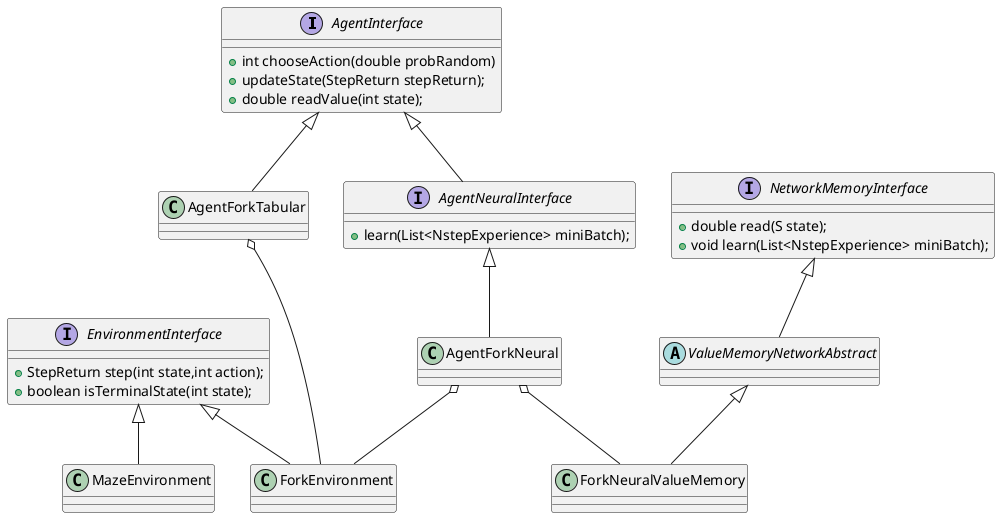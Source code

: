@startuml
'https://plantuml.com/class-diagram

interface AgentInterface {
+ int chooseAction(double probRandom)
+ updateState(StepReturn stepReturn);
+ double readValue(int state);
}

interface AgentNeuralInterface {
+ learn(List<NstepExperience> miniBatch);
}

interface EnvironmentInterface {
+  StepReturn step(int state,int action);
+  boolean isTerminalState(int state);
}

interface NetworkMemoryInterface {
+   double read(S state);
+   void learn(List<NstepExperience> miniBatch);
}

abstract class ValueMemoryNetworkAbstract

class AgentForkNeural
class AgentForkTabular
class ForkEnvironment
class MazeEnvironment
class ForkNeuralValueMemory

AgentInterface <|-- AgentNeuralInterface
AgentNeuralInterface <|-- AgentForkNeural
AgentInterface <|-- AgentForkTabular



EnvironmentInterface <|-- ForkEnvironment
EnvironmentInterface <|-- MazeEnvironment

AgentForkNeural  o-- ForkEnvironment
AgentForkNeural  o-- ForkNeuralValueMemory

AgentForkTabular  o-- ForkEnvironment

NetworkMemoryInterface <|-- ValueMemoryNetworkAbstract
ValueMemoryNetworkAbstract  <|-- ForkNeuralValueMemory


@enduml
